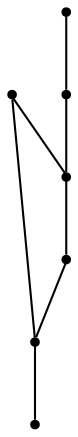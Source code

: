 graph {
  node [shape=point,comment="{\"directed\":false,\"doi\":\"10.1007/978-3-319-27261-0_13\",\"figure\":\"9 (5)\"}"]

  v0 [pos="832.7993361990839,1859.9009785755334"]
  v1 [pos="715.0389280496531,1830.4591389540026"]
  v2 [pos="773.9191321243685,1859.9009785755334"]
  v3 [pos="597.278456311805,1859.9009785755334"]
  v4 [pos="538.402449072658,1859.9009785755334"]
  v5 [pos="479.5222291008382,1859.9009785755334"]
  v6 [pos="420.642025026123,1859.9009785755334"]

  v1 -- v4 [id="-4",pos="715.0389280496531,1830.4591389540026 538.3982999284032,1830.4591389540026 538.3982999284032,1830.4591389540026 538.3982999284032,1830.4591389540026 538.402449072658,1859.9009785755334 538.402449072658,1859.9009785755334 538.402449072658,1859.9009785755334"]
  v1 -- v2 [id="-5",pos="715.0389280496531,1830.4591389540026 773.9191162272641,1830.4591389540026 773.9191162272641,1830.4591389540026 773.9191162272641,1830.4591389540026 773.9191321243685,1859.9009785755334 773.9191321243685,1859.9009785755334 773.9191321243685,1859.9009785755334"]
  v5 -- v4 [id="-8",pos="479.5222291008382,1859.9009785755334 538.402449072658,1859.9009785755334 538.402449072658,1859.9009785755334 538.402449072658,1859.9009785755334"]
  v4 -- v3 [id="-9",pos="538.402449072658,1859.9009785755334 597.278456311805,1859.9009785755334 597.278456311805,1859.9009785755334 597.278456311805,1859.9009785755334"]
  v3 -- v2 [id="-10",pos="597.278456311805,1859.9009785755334 773.9191321243685,1859.9009785755334 773.9191321243685,1859.9009785755334 773.9191321243685,1859.9009785755334"]
  v2 -- v0 [id="-11",pos="773.9191321243685,1859.9009785755334 832.7993361990839,1859.9009785755334 832.7993361990839,1859.9009785755334 832.7993361990839,1859.9009785755334"]
  v6 -- v5 [id="-15",pos="420.642025026123,1859.9009785755334 479.5222291008382,1859.9009785755334 479.5222291008382,1859.9009785755334 479.5222291008382,1859.9009785755334"]
}